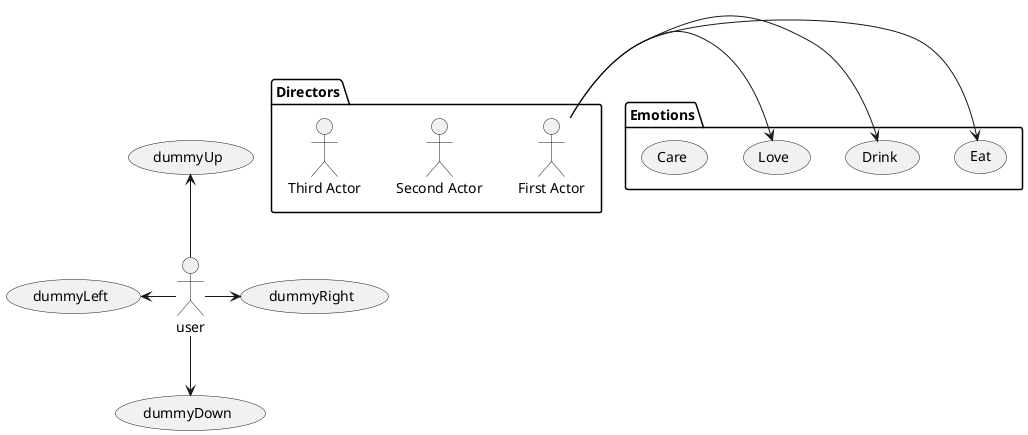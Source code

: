 @startuml


package Emotions {
    (Eat) as UC1
    (Drink) as UC2
    (Love) as UC3
    (Care) as UC4
}



package Directors {
    :First Actor: as A1
    :Second Actor: as A2
    :Third Actor: as A3
}

A1 -> UC1
A1 -> UC2
A1 -> UC3

:user: -left-> (dummyLeft)
:user: -right-> (dummyRight)
:user: -up-> (dummyUp)
:user: -down-> (dummyDown)

@enduml

